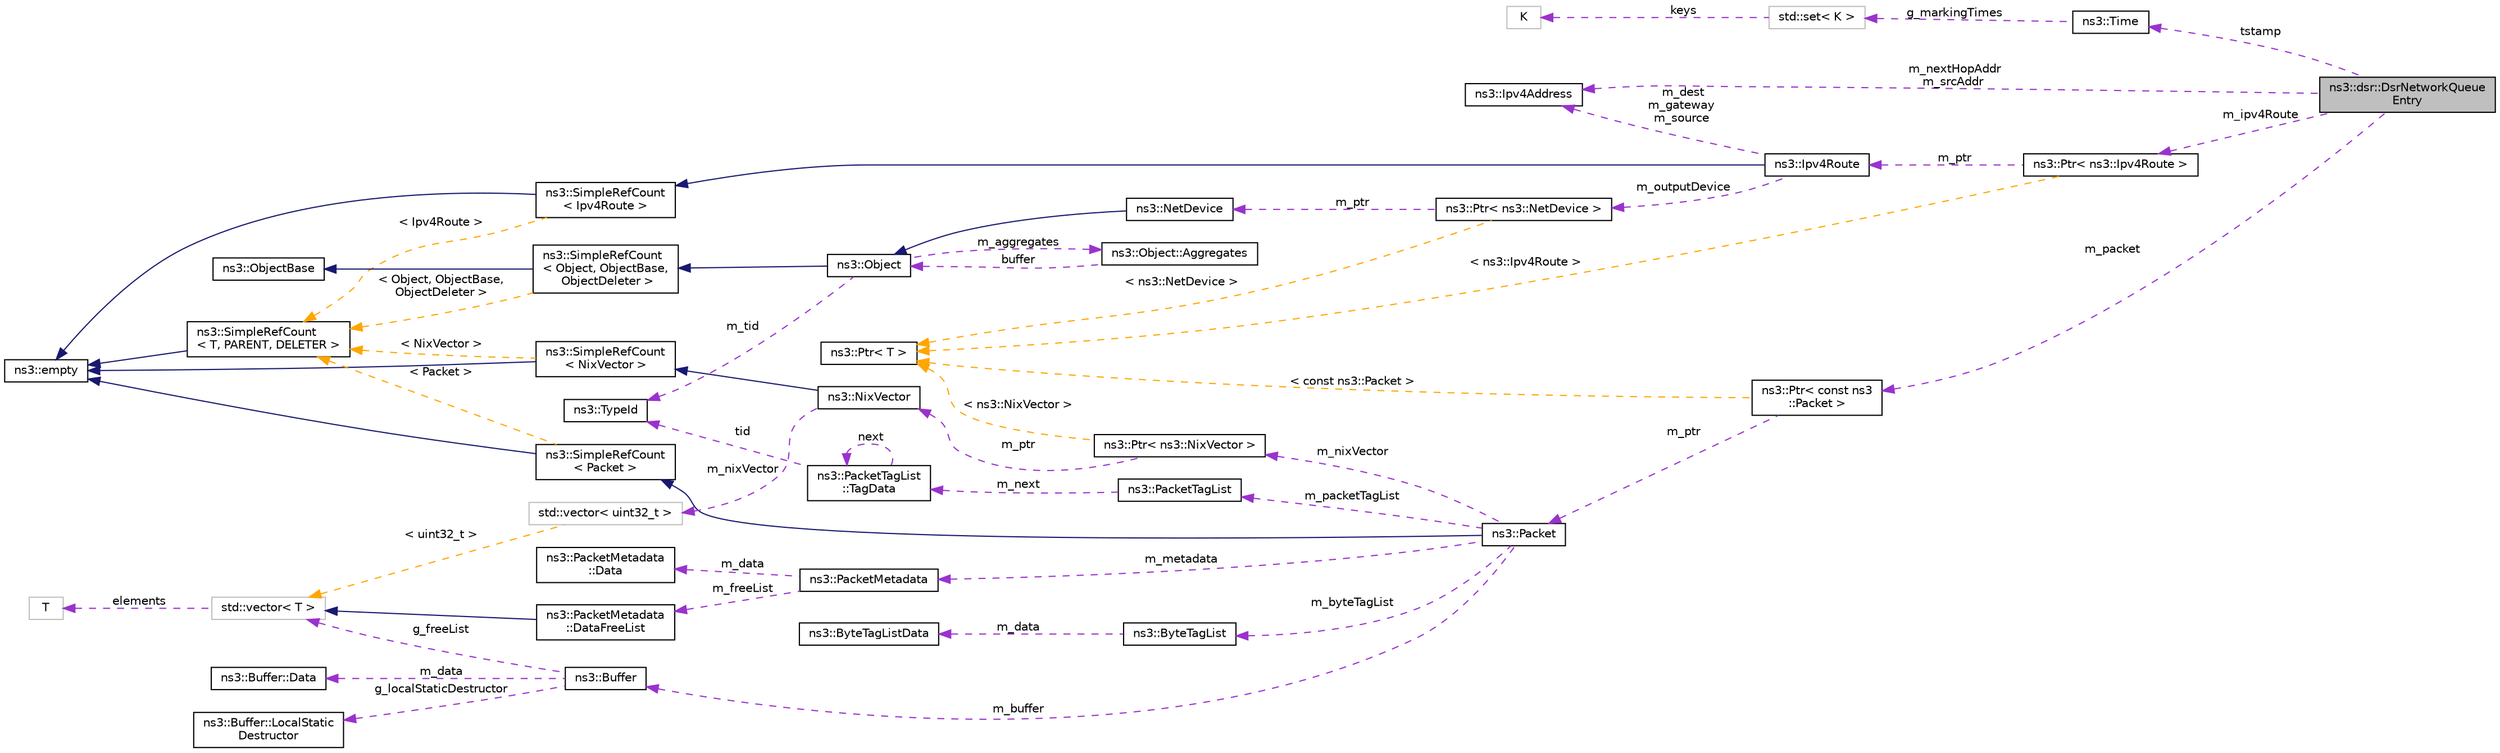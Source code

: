 digraph "ns3::dsr::DsrNetworkQueueEntry"
{
 // LATEX_PDF_SIZE
  edge [fontname="Helvetica",fontsize="10",labelfontname="Helvetica",labelfontsize="10"];
  node [fontname="Helvetica",fontsize="10",shape=record];
  rankdir="LR";
  Node1 [label="ns3::dsr::DsrNetworkQueue\lEntry",height=0.2,width=0.4,color="black", fillcolor="grey75", style="filled", fontcolor="black",tooltip="DSR Network Queue Entry."];
  Node2 -> Node1 [dir="back",color="darkorchid3",fontsize="10",style="dashed",label=" tstamp" ,fontname="Helvetica"];
  Node2 [label="ns3::Time",height=0.2,width=0.4,color="black", fillcolor="white", style="filled",URL="$classns3_1_1_time.html",tooltip="Simulation virtual time values and global simulation resolution."];
  Node3 -> Node2 [dir="back",color="darkorchid3",fontsize="10",style="dashed",label=" g_markingTimes" ,fontname="Helvetica"];
  Node3 [label="std::set\< K \>",height=0.2,width=0.4,color="grey75", fillcolor="white", style="filled",tooltip=" "];
  Node4 -> Node3 [dir="back",color="darkorchid3",fontsize="10",style="dashed",label=" keys" ,fontname="Helvetica"];
  Node4 [label="K",height=0.2,width=0.4,color="grey75", fillcolor="white", style="filled",tooltip=" "];
  Node5 -> Node1 [dir="back",color="darkorchid3",fontsize="10",style="dashed",label=" m_packet" ,fontname="Helvetica"];
  Node5 [label="ns3::Ptr\< const ns3\l::Packet \>",height=0.2,width=0.4,color="black", fillcolor="white", style="filled",URL="$classns3_1_1_ptr.html",tooltip=" "];
  Node6 -> Node5 [dir="back",color="darkorchid3",fontsize="10",style="dashed",label=" m_ptr" ,fontname="Helvetica"];
  Node6 [label="ns3::Packet",height=0.2,width=0.4,color="black", fillcolor="white", style="filled",URL="$classns3_1_1_packet.html",tooltip="network packets"];
  Node7 -> Node6 [dir="back",color="midnightblue",fontsize="10",style="solid",fontname="Helvetica"];
  Node7 [label="ns3::SimpleRefCount\l\< Packet \>",height=0.2,width=0.4,color="black", fillcolor="white", style="filled",URL="$classns3_1_1_simple_ref_count.html",tooltip=" "];
  Node8 -> Node7 [dir="back",color="midnightblue",fontsize="10",style="solid",fontname="Helvetica"];
  Node8 [label="ns3::empty",height=0.2,width=0.4,color="black", fillcolor="white", style="filled",URL="$classns3_1_1empty.html",tooltip="make Callback use a separate empty type"];
  Node9 -> Node7 [dir="back",color="orange",fontsize="10",style="dashed",label=" \< Packet \>" ,fontname="Helvetica"];
  Node9 [label="ns3::SimpleRefCount\l\< T, PARENT, DELETER \>",height=0.2,width=0.4,color="black", fillcolor="white", style="filled",URL="$classns3_1_1_simple_ref_count.html",tooltip="A template-based reference counting class."];
  Node8 -> Node9 [dir="back",color="midnightblue",fontsize="10",style="solid",fontname="Helvetica"];
  Node10 -> Node6 [dir="back",color="darkorchid3",fontsize="10",style="dashed",label=" m_nixVector" ,fontname="Helvetica"];
  Node10 [label="ns3::Ptr\< ns3::NixVector \>",height=0.2,width=0.4,color="black", fillcolor="white", style="filled",URL="$classns3_1_1_ptr.html",tooltip=" "];
  Node11 -> Node10 [dir="back",color="darkorchid3",fontsize="10",style="dashed",label=" m_ptr" ,fontname="Helvetica"];
  Node11 [label="ns3::NixVector",height=0.2,width=0.4,color="black", fillcolor="white", style="filled",URL="$classns3_1_1_nix_vector.html",tooltip="Neighbor-index data structure for nix-vector routing."];
  Node12 -> Node11 [dir="back",color="midnightblue",fontsize="10",style="solid",fontname="Helvetica"];
  Node12 [label="ns3::SimpleRefCount\l\< NixVector \>",height=0.2,width=0.4,color="black", fillcolor="white", style="filled",URL="$classns3_1_1_simple_ref_count.html",tooltip=" "];
  Node8 -> Node12 [dir="back",color="midnightblue",fontsize="10",style="solid",fontname="Helvetica"];
  Node9 -> Node12 [dir="back",color="orange",fontsize="10",style="dashed",label=" \< NixVector \>" ,fontname="Helvetica"];
  Node13 -> Node11 [dir="back",color="darkorchid3",fontsize="10",style="dashed",label=" m_nixVector" ,fontname="Helvetica"];
  Node13 [label="std::vector\< uint32_t \>",height=0.2,width=0.4,color="grey75", fillcolor="white", style="filled",tooltip=" "];
  Node14 -> Node13 [dir="back",color="orange",fontsize="10",style="dashed",label=" \< uint32_t \>" ,fontname="Helvetica"];
  Node14 [label="std::vector\< T \>",height=0.2,width=0.4,color="grey75", fillcolor="white", style="filled",tooltip=" "];
  Node15 -> Node14 [dir="back",color="darkorchid3",fontsize="10",style="dashed",label=" elements" ,fontname="Helvetica"];
  Node15 [label="T",height=0.2,width=0.4,color="grey75", fillcolor="white", style="filled",tooltip=" "];
  Node16 -> Node10 [dir="back",color="orange",fontsize="10",style="dashed",label=" \< ns3::NixVector \>" ,fontname="Helvetica"];
  Node16 [label="ns3::Ptr\< T \>",height=0.2,width=0.4,color="black", fillcolor="white", style="filled",URL="$classns3_1_1_ptr.html",tooltip="Smart pointer class similar to boost::intrusive_ptr."];
  Node17 -> Node6 [dir="back",color="darkorchid3",fontsize="10",style="dashed",label=" m_metadata" ,fontname="Helvetica"];
  Node17 [label="ns3::PacketMetadata",height=0.2,width=0.4,color="black", fillcolor="white", style="filled",URL="$classns3_1_1_packet_metadata.html",tooltip="Handle packet metadata about packet headers and trailers."];
  Node18 -> Node17 [dir="back",color="darkorchid3",fontsize="10",style="dashed",label=" m_data" ,fontname="Helvetica"];
  Node18 [label="ns3::PacketMetadata\l::Data",height=0.2,width=0.4,color="black", fillcolor="white", style="filled",URL="$structns3_1_1_packet_metadata_1_1_data.html",tooltip="Data structure."];
  Node19 -> Node17 [dir="back",color="darkorchid3",fontsize="10",style="dashed",label=" m_freeList" ,fontname="Helvetica"];
  Node19 [label="ns3::PacketMetadata\l::DataFreeList",height=0.2,width=0.4,color="black", fillcolor="white", style="filled",URL="$classns3_1_1_packet_metadata_1_1_data_free_list.html",tooltip="Class to hold all the metadata."];
  Node14 -> Node19 [dir="back",color="midnightblue",fontsize="10",style="solid",fontname="Helvetica"];
  Node20 -> Node6 [dir="back",color="darkorchid3",fontsize="10",style="dashed",label=" m_byteTagList" ,fontname="Helvetica"];
  Node20 [label="ns3::ByteTagList",height=0.2,width=0.4,color="black", fillcolor="white", style="filled",URL="$classns3_1_1_byte_tag_list.html",tooltip="keep track of the byte tags stored in a packet."];
  Node21 -> Node20 [dir="back",color="darkorchid3",fontsize="10",style="dashed",label=" m_data" ,fontname="Helvetica"];
  Node21 [label="ns3::ByteTagListData",height=0.2,width=0.4,color="black", fillcolor="white", style="filled",URL="$structns3_1_1_byte_tag_list_data.html",tooltip="Internal representation of the byte tags stored in a packet."];
  Node22 -> Node6 [dir="back",color="darkorchid3",fontsize="10",style="dashed",label=" m_packetTagList" ,fontname="Helvetica"];
  Node22 [label="ns3::PacketTagList",height=0.2,width=0.4,color="black", fillcolor="white", style="filled",URL="$classns3_1_1_packet_tag_list.html",tooltip="List of the packet tags stored in a packet."];
  Node23 -> Node22 [dir="back",color="darkorchid3",fontsize="10",style="dashed",label=" m_next" ,fontname="Helvetica"];
  Node23 [label="ns3::PacketTagList\l::TagData",height=0.2,width=0.4,color="black", fillcolor="white", style="filled",URL="$structns3_1_1_packet_tag_list_1_1_tag_data.html",tooltip="Tree node for sharing serialized tags."];
  Node23 -> Node23 [dir="back",color="darkorchid3",fontsize="10",style="dashed",label=" next" ,fontname="Helvetica"];
  Node24 -> Node23 [dir="back",color="darkorchid3",fontsize="10",style="dashed",label=" tid" ,fontname="Helvetica"];
  Node24 [label="ns3::TypeId",height=0.2,width=0.4,color="black", fillcolor="white", style="filled",URL="$classns3_1_1_type_id.html",tooltip="a unique identifier for an interface."];
  Node25 -> Node6 [dir="back",color="darkorchid3",fontsize="10",style="dashed",label=" m_buffer" ,fontname="Helvetica"];
  Node25 [label="ns3::Buffer",height=0.2,width=0.4,color="black", fillcolor="white", style="filled",URL="$classns3_1_1_buffer.html",tooltip="automatically resized byte buffer"];
  Node26 -> Node25 [dir="back",color="darkorchid3",fontsize="10",style="dashed",label=" m_data" ,fontname="Helvetica"];
  Node26 [label="ns3::Buffer::Data",height=0.2,width=0.4,color="black", fillcolor="white", style="filled",URL="$structns3_1_1_buffer_1_1_data.html",tooltip="This data structure is variable-sized through its last member whose size is determined at allocation ..."];
  Node27 -> Node25 [dir="back",color="darkorchid3",fontsize="10",style="dashed",label=" g_localStaticDestructor" ,fontname="Helvetica"];
  Node27 [label="ns3::Buffer::LocalStatic\lDestructor",height=0.2,width=0.4,color="black", fillcolor="white", style="filled",URL="$structns3_1_1_buffer_1_1_local_static_destructor.html",tooltip="Local static destructor structure."];
  Node14 -> Node25 [dir="back",color="darkorchid3",fontsize="10",style="dashed",label=" g_freeList" ,fontname="Helvetica"];
  Node16 -> Node5 [dir="back",color="orange",fontsize="10",style="dashed",label=" \< const ns3::Packet \>" ,fontname="Helvetica"];
  Node28 -> Node1 [dir="back",color="darkorchid3",fontsize="10",style="dashed",label=" m_nextHopAddr\nm_srcAddr" ,fontname="Helvetica"];
  Node28 [label="ns3::Ipv4Address",height=0.2,width=0.4,color="black", fillcolor="white", style="filled",URL="$classns3_1_1_ipv4_address.html",tooltip="Ipv4 addresses are stored in host order in this class."];
  Node29 -> Node1 [dir="back",color="darkorchid3",fontsize="10",style="dashed",label=" m_ipv4Route" ,fontname="Helvetica"];
  Node29 [label="ns3::Ptr\< ns3::Ipv4Route \>",height=0.2,width=0.4,color="black", fillcolor="white", style="filled",URL="$classns3_1_1_ptr.html",tooltip=" "];
  Node30 -> Node29 [dir="back",color="darkorchid3",fontsize="10",style="dashed",label=" m_ptr" ,fontname="Helvetica"];
  Node30 [label="ns3::Ipv4Route",height=0.2,width=0.4,color="black", fillcolor="white", style="filled",URL="$classns3_1_1_ipv4_route.html",tooltip="IPv4 route cache entry (similar to Linux struct rtable)"];
  Node31 -> Node30 [dir="back",color="midnightblue",fontsize="10",style="solid",fontname="Helvetica"];
  Node31 [label="ns3::SimpleRefCount\l\< Ipv4Route \>",height=0.2,width=0.4,color="black", fillcolor="white", style="filled",URL="$classns3_1_1_simple_ref_count.html",tooltip=" "];
  Node8 -> Node31 [dir="back",color="midnightblue",fontsize="10",style="solid",fontname="Helvetica"];
  Node9 -> Node31 [dir="back",color="orange",fontsize="10",style="dashed",label=" \< Ipv4Route \>" ,fontname="Helvetica"];
  Node32 -> Node30 [dir="back",color="darkorchid3",fontsize="10",style="dashed",label=" m_outputDevice" ,fontname="Helvetica"];
  Node32 [label="ns3::Ptr\< ns3::NetDevice \>",height=0.2,width=0.4,color="black", fillcolor="white", style="filled",URL="$classns3_1_1_ptr.html",tooltip=" "];
  Node33 -> Node32 [dir="back",color="darkorchid3",fontsize="10",style="dashed",label=" m_ptr" ,fontname="Helvetica"];
  Node33 [label="ns3::NetDevice",height=0.2,width=0.4,color="black", fillcolor="white", style="filled",URL="$classns3_1_1_net_device.html",tooltip="Network layer to device interface."];
  Node34 -> Node33 [dir="back",color="midnightblue",fontsize="10",style="solid",fontname="Helvetica"];
  Node34 [label="ns3::Object",height=0.2,width=0.4,color="black", fillcolor="white", style="filled",URL="$classns3_1_1_object.html",tooltip="A base class which provides memory management and object aggregation."];
  Node35 -> Node34 [dir="back",color="midnightblue",fontsize="10",style="solid",fontname="Helvetica"];
  Node35 [label="ns3::SimpleRefCount\l\< Object, ObjectBase,\l ObjectDeleter \>",height=0.2,width=0.4,color="black", fillcolor="white", style="filled",URL="$classns3_1_1_simple_ref_count.html",tooltip=" "];
  Node36 -> Node35 [dir="back",color="midnightblue",fontsize="10",style="solid",fontname="Helvetica"];
  Node36 [label="ns3::ObjectBase",height=0.2,width=0.4,color="black", fillcolor="white", style="filled",URL="$classns3_1_1_object_base.html",tooltip="Anchor the ns-3 type and attribute system."];
  Node9 -> Node35 [dir="back",color="orange",fontsize="10",style="dashed",label=" \< Object, ObjectBase,\l ObjectDeleter \>" ,fontname="Helvetica"];
  Node24 -> Node34 [dir="back",color="darkorchid3",fontsize="10",style="dashed",label=" m_tid" ,fontname="Helvetica"];
  Node37 -> Node34 [dir="back",color="darkorchid3",fontsize="10",style="dashed",label=" m_aggregates" ,fontname="Helvetica"];
  Node37 [label="ns3::Object::Aggregates",height=0.2,width=0.4,color="black", fillcolor="white", style="filled",URL="$structns3_1_1_object_1_1_aggregates.html",tooltip="The list of Objects aggregated to this one."];
  Node34 -> Node37 [dir="back",color="darkorchid3",fontsize="10",style="dashed",label=" buffer" ,fontname="Helvetica"];
  Node16 -> Node32 [dir="back",color="orange",fontsize="10",style="dashed",label=" \< ns3::NetDevice \>" ,fontname="Helvetica"];
  Node28 -> Node30 [dir="back",color="darkorchid3",fontsize="10",style="dashed",label=" m_dest\nm_gateway\nm_source" ,fontname="Helvetica"];
  Node16 -> Node29 [dir="back",color="orange",fontsize="10",style="dashed",label=" \< ns3::Ipv4Route \>" ,fontname="Helvetica"];
}
